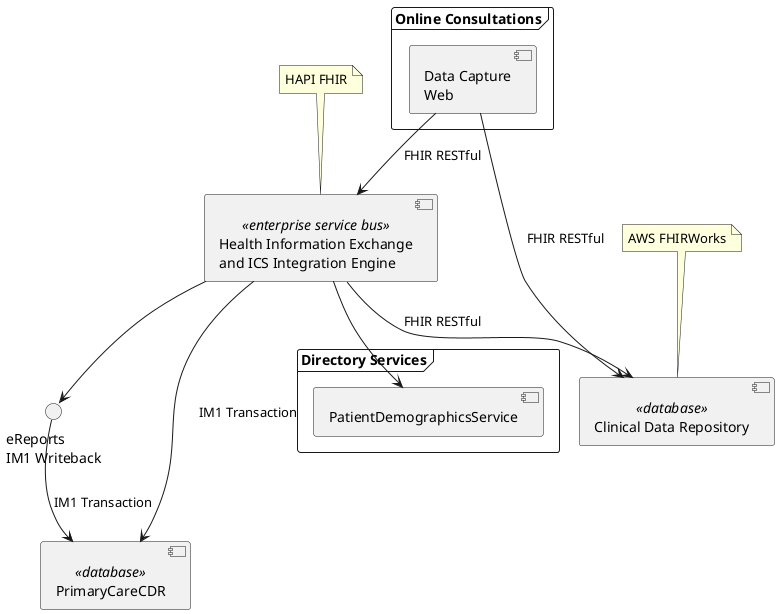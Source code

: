 
  @startuml

    component "Clinical Data Repository" as ClinicalDataRepository <<database>>

    component "Health Information Exchange\nand ICS Integration Engine" as HealthInformationExchange <<enterprise service bus>>

  interface "eReports\nIM1 Writeback" as eReports

    component PrimaryCareCDR <<database>>


    frame "Directory Services" as CSD {
      component "PatientDemographicsService" as PDS
    }

    frame "Online Consultations" as online {
      component "Data Capture\nWeb" as DataCaptureWeb

    }

    note as FHIR
AWS FHIRWorks
end note

    note as ESB
HAPI FHIR
end note


    FHIR .. ClinicalDataRepository
    ESB .. HealthInformationExchange


    DataCaptureWeb --> ClinicalDataRepository : FHIR RESTful
    DataCaptureWeb --> HealthInformationExchange : FHIR RESTful


    HealthInformationExchange --> eReports
    HealthInformationExchange --> PrimaryCareCDR : IM1 Transaction
    HealthInformationExchange --> ClinicalDataRepository : FHIR RESTful
    eReports --> PrimaryCareCDR : IM1 Transaction

    HealthInformationExchange --> PDS

  @enduml

